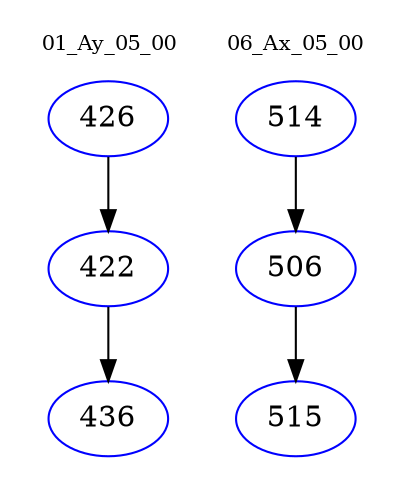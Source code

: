 digraph{
subgraph cluster_0 {
color = white
label = "01_Ay_05_00";
fontsize=10;
T0_426 [label="426", color="blue"]
T0_426 -> T0_422 [color="black"]
T0_422 [label="422", color="blue"]
T0_422 -> T0_436 [color="black"]
T0_436 [label="436", color="blue"]
}
subgraph cluster_1 {
color = white
label = "06_Ax_05_00";
fontsize=10;
T1_514 [label="514", color="blue"]
T1_514 -> T1_506 [color="black"]
T1_506 [label="506", color="blue"]
T1_506 -> T1_515 [color="black"]
T1_515 [label="515", color="blue"]
}
}

